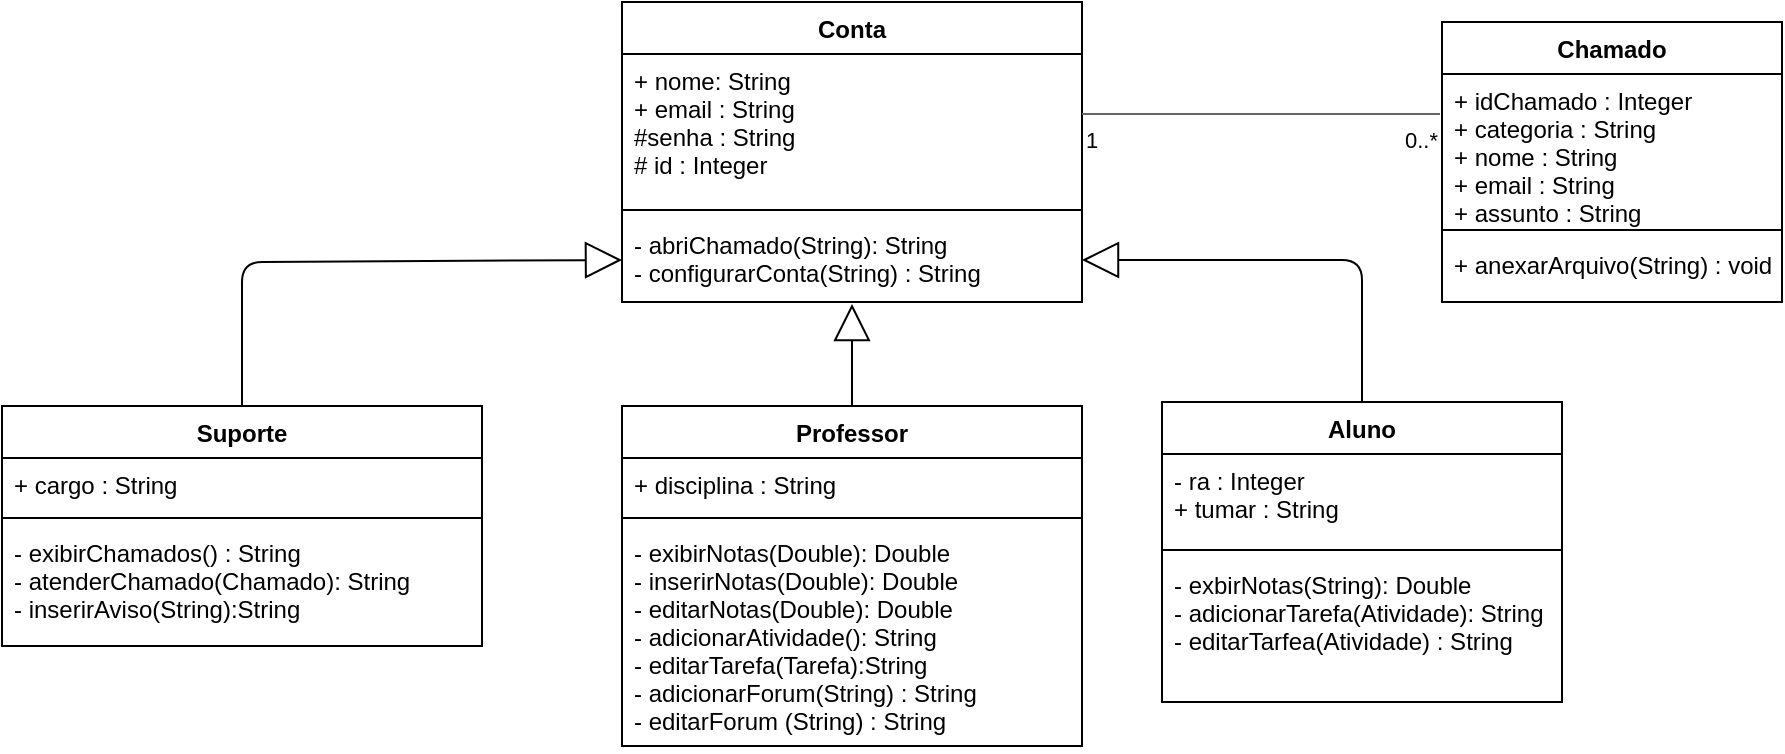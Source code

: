 <mxfile version="13.10.3" type="device"><diagram id="cWU-agOoy3wlfh3WG7QX" name="Diagram de Classe - Moodle"><mxGraphModel dx="868" dy="450" grid="1" gridSize="10" guides="1" tooltips="1" connect="1" arrows="1" fold="1" page="1" pageScale="1" pageWidth="827" pageHeight="1169" math="0" shadow="0"><root><mxCell id="0"/><mxCell id="1" parent="0"/><mxCell id="VtcBgIDo6UPUWlXHd5oy-3" value="Conta" style="swimlane;fontStyle=1;align=center;verticalAlign=top;childLayout=stackLayout;horizontal=1;startSize=26;horizontalStack=0;resizeParent=1;resizeParentMax=0;resizeLast=0;collapsible=1;marginBottom=0;" parent="1" vertex="1"><mxGeometry x="360" y="340" width="230" height="150" as="geometry"><mxRectangle x="360" y="340" width="70" height="26" as="alternateBounds"/></mxGeometry></mxCell><mxCell id="VtcBgIDo6UPUWlXHd5oy-4" value="+ nome: String&#10;+ email : String&#10;#senha : String&#10;# id : Integer" style="text;strokeColor=none;fillColor=none;align=left;verticalAlign=top;spacingLeft=4;spacingRight=4;overflow=hidden;rotatable=0;points=[[0,0.5],[1,0.5]];portConstraint=eastwest;" parent="VtcBgIDo6UPUWlXHd5oy-3" vertex="1"><mxGeometry y="26" width="230" height="74" as="geometry"/></mxCell><mxCell id="VtcBgIDo6UPUWlXHd5oy-5" value="" style="line;strokeWidth=1;fillColor=none;align=left;verticalAlign=middle;spacingTop=-1;spacingLeft=3;spacingRight=3;rotatable=0;labelPosition=right;points=[];portConstraint=eastwest;" parent="VtcBgIDo6UPUWlXHd5oy-3" vertex="1"><mxGeometry y="100" width="230" height="8" as="geometry"/></mxCell><mxCell id="VtcBgIDo6UPUWlXHd5oy-6" value="- abriChamado(String): String&#10;- configurarConta(String) : String&#10;" style="text;strokeColor=none;fillColor=none;align=left;verticalAlign=top;spacingLeft=4;spacingRight=4;overflow=hidden;rotatable=0;points=[[0,0.5],[1,0.5]];portConstraint=eastwest;" parent="VtcBgIDo6UPUWlXHd5oy-3" vertex="1"><mxGeometry y="108" width="230" height="42" as="geometry"/></mxCell><mxCell id="VtcBgIDo6UPUWlXHd5oy-20" value="Suporte" style="swimlane;fontStyle=1;align=center;verticalAlign=top;childLayout=stackLayout;horizontal=1;startSize=26;horizontalStack=0;resizeParent=1;resizeParentMax=0;resizeLast=0;collapsible=1;marginBottom=0;" parent="1" vertex="1"><mxGeometry x="50" y="542" width="240" height="120" as="geometry"/></mxCell><mxCell id="VtcBgIDo6UPUWlXHd5oy-21" value="+ cargo : String" style="text;strokeColor=none;fillColor=none;align=left;verticalAlign=top;spacingLeft=4;spacingRight=4;overflow=hidden;rotatable=0;points=[[0,0.5],[1,0.5]];portConstraint=eastwest;" parent="VtcBgIDo6UPUWlXHd5oy-20" vertex="1"><mxGeometry y="26" width="240" height="26" as="geometry"/></mxCell><mxCell id="VtcBgIDo6UPUWlXHd5oy-22" value="" style="line;strokeWidth=1;fillColor=none;align=left;verticalAlign=middle;spacingTop=-1;spacingLeft=3;spacingRight=3;rotatable=0;labelPosition=right;points=[];portConstraint=eastwest;" parent="VtcBgIDo6UPUWlXHd5oy-20" vertex="1"><mxGeometry y="52" width="240" height="8" as="geometry"/></mxCell><mxCell id="VtcBgIDo6UPUWlXHd5oy-23" value="- exibirChamados() : String&#10;- atenderChamado(Chamado): String&#10;- inserirAviso(String):String&#10;&#10;&#10;" style="text;strokeColor=none;fillColor=none;align=left;verticalAlign=top;spacingLeft=4;spacingRight=4;overflow=hidden;rotatable=0;points=[[0,0.5],[1,0.5]];portConstraint=eastwest;" parent="VtcBgIDo6UPUWlXHd5oy-20" vertex="1"><mxGeometry y="60" width="240" height="60" as="geometry"/></mxCell><mxCell id="VtcBgIDo6UPUWlXHd5oy-24" value="Professor" style="swimlane;fontStyle=1;align=center;verticalAlign=top;childLayout=stackLayout;horizontal=1;startSize=26;horizontalStack=0;resizeParent=1;resizeParentMax=0;resizeLast=0;collapsible=1;marginBottom=0;" parent="1" vertex="1"><mxGeometry x="360" y="542" width="230" height="170" as="geometry"/></mxCell><mxCell id="VtcBgIDo6UPUWlXHd5oy-25" value="+ disciplina : String" style="text;strokeColor=none;fillColor=none;align=left;verticalAlign=top;spacingLeft=4;spacingRight=4;overflow=hidden;rotatable=0;points=[[0,0.5],[1,0.5]];portConstraint=eastwest;" parent="VtcBgIDo6UPUWlXHd5oy-24" vertex="1"><mxGeometry y="26" width="230" height="26" as="geometry"/></mxCell><mxCell id="VtcBgIDo6UPUWlXHd5oy-26" value="" style="line;strokeWidth=1;fillColor=none;align=left;verticalAlign=middle;spacingTop=-1;spacingLeft=3;spacingRight=3;rotatable=0;labelPosition=right;points=[];portConstraint=eastwest;" parent="VtcBgIDo6UPUWlXHd5oy-24" vertex="1"><mxGeometry y="52" width="230" height="8" as="geometry"/></mxCell><mxCell id="VtcBgIDo6UPUWlXHd5oy-27" value="- exibirNotas(Double): Double&#10;- inserirNotas(Double): Double&#10;- editarNotas(Double): Double&#10;- adicionarAtividade(): String&#10;- editarTarefa(Tarefa):String&#10;- adicionarForum(String) : String&#10;- editarForum (String) : String&#10;&#10;" style="text;strokeColor=none;fillColor=none;align=left;verticalAlign=top;spacingLeft=4;spacingRight=4;overflow=hidden;rotatable=0;points=[[0,0.5],[1,0.5]];portConstraint=eastwest;" parent="VtcBgIDo6UPUWlXHd5oy-24" vertex="1"><mxGeometry y="60" width="230" height="110" as="geometry"/></mxCell><mxCell id="VtcBgIDo6UPUWlXHd5oy-28" value="Aluno" style="swimlane;fontStyle=1;align=center;verticalAlign=top;childLayout=stackLayout;horizontal=1;startSize=26;horizontalStack=0;resizeParent=1;resizeParentMax=0;resizeLast=0;collapsible=1;marginBottom=0;" parent="1" vertex="1"><mxGeometry x="630" y="540" width="200" height="150" as="geometry"/></mxCell><mxCell id="VtcBgIDo6UPUWlXHd5oy-29" value="- ra : Integer&#10;+ tumar : String&#10;" style="text;strokeColor=none;fillColor=none;align=left;verticalAlign=top;spacingLeft=4;spacingRight=4;overflow=hidden;rotatable=0;points=[[0,0.5],[1,0.5]];portConstraint=eastwest;" parent="VtcBgIDo6UPUWlXHd5oy-28" vertex="1"><mxGeometry y="26" width="200" height="44" as="geometry"/></mxCell><mxCell id="VtcBgIDo6UPUWlXHd5oy-30" value="" style="line;strokeWidth=1;fillColor=none;align=left;verticalAlign=middle;spacingTop=-1;spacingLeft=3;spacingRight=3;rotatable=0;labelPosition=right;points=[];portConstraint=eastwest;" parent="VtcBgIDo6UPUWlXHd5oy-28" vertex="1"><mxGeometry y="70" width="200" height="8" as="geometry"/></mxCell><mxCell id="VtcBgIDo6UPUWlXHd5oy-31" value="- exbirNotas(String): Double&#10;- adicionarTarefa(Atividade): String&#10;- editarTarfea(Atividade) : String&#10;" style="text;strokeColor=none;fillColor=none;align=left;verticalAlign=top;spacingLeft=4;spacingRight=4;overflow=hidden;rotatable=0;points=[[0,0.5],[1,0.5]];portConstraint=eastwest;" parent="VtcBgIDo6UPUWlXHd5oy-28" vertex="1"><mxGeometry y="78" width="200" height="72" as="geometry"/></mxCell><mxCell id="VtcBgIDo6UPUWlXHd5oy-33" value="" style="endArrow=block;endSize=16;endFill=0;html=1;entryX=0.5;entryY=1.024;entryDx=0;entryDy=0;entryPerimeter=0;exitX=0.5;exitY=0;exitDx=0;exitDy=0;" parent="1" source="VtcBgIDo6UPUWlXHd5oy-24" target="VtcBgIDo6UPUWlXHd5oy-6" edge="1"><mxGeometry width="160" relative="1" as="geometry"><mxPoint x="468" y="540" as="sourcePoint"/><mxPoint x="490" y="530" as="targetPoint"/></mxGeometry></mxCell><mxCell id="VtcBgIDo6UPUWlXHd5oy-34" value="" style="endArrow=block;endSize=16;endFill=0;html=1;entryX=1;entryY=0.5;entryDx=0;entryDy=0;exitX=0.5;exitY=0;exitDx=0;exitDy=0;" parent="1" source="VtcBgIDo6UPUWlXHd5oy-28" target="VtcBgIDo6UPUWlXHd5oy-6" edge="1"><mxGeometry width="160" relative="1" as="geometry"><mxPoint x="330" y="530" as="sourcePoint"/><mxPoint x="490" y="530" as="targetPoint"/><Array as="points"><mxPoint x="730" y="469"/></Array></mxGeometry></mxCell><mxCell id="VtcBgIDo6UPUWlXHd5oy-38" value="" style="endArrow=block;endSize=16;endFill=0;html=1;entryX=0;entryY=0.5;entryDx=0;entryDy=0;exitX=0.5;exitY=0;exitDx=0;exitDy=0;" parent="1" source="VtcBgIDo6UPUWlXHd5oy-20" target="VtcBgIDo6UPUWlXHd5oy-6" edge="1"><mxGeometry width="160" relative="1" as="geometry"><mxPoint x="330" y="530" as="sourcePoint"/><mxPoint x="490" y="530" as="targetPoint"/><Array as="points"><mxPoint x="170" y="470"/></Array></mxGeometry></mxCell><mxCell id="VtcBgIDo6UPUWlXHd5oy-39" value="Chamado&#10;" style="swimlane;fontStyle=1;align=center;verticalAlign=top;childLayout=stackLayout;horizontal=1;startSize=26;horizontalStack=0;resizeParent=1;resizeParentMax=0;resizeLast=0;collapsible=1;marginBottom=0;" parent="1" vertex="1"><mxGeometry x="770" y="350" width="170" height="140" as="geometry"><mxRectangle x="770" y="350" width="90" height="26" as="alternateBounds"/></mxGeometry></mxCell><mxCell id="VtcBgIDo6UPUWlXHd5oy-40" value="+ idChamado : Integer&#10;+ categoria : String&#10;+ nome : String&#10;+ email : String&#10;+ assunto : String&#10;+ descrição : String&#10;" style="text;strokeColor=none;fillColor=none;align=left;verticalAlign=top;spacingLeft=4;spacingRight=4;overflow=hidden;rotatable=0;points=[[0,0.5],[1,0.5]];portConstraint=eastwest;" parent="VtcBgIDo6UPUWlXHd5oy-39" vertex="1"><mxGeometry y="26" width="170" height="74" as="geometry"/></mxCell><mxCell id="VtcBgIDo6UPUWlXHd5oy-41" value="" style="line;strokeWidth=1;fillColor=none;align=left;verticalAlign=middle;spacingTop=-1;spacingLeft=3;spacingRight=3;rotatable=0;labelPosition=right;points=[];portConstraint=eastwest;" parent="VtcBgIDo6UPUWlXHd5oy-39" vertex="1"><mxGeometry y="100" width="170" height="8" as="geometry"/></mxCell><mxCell id="VtcBgIDo6UPUWlXHd5oy-42" value="+ anexarArquivo(String) : void" style="text;strokeColor=none;fillColor=none;align=left;verticalAlign=top;spacingLeft=4;spacingRight=4;overflow=hidden;rotatable=0;points=[[0,0.5],[1,0.5]];portConstraint=eastwest;" parent="VtcBgIDo6UPUWlXHd5oy-39" vertex="1"><mxGeometry y="108" width="170" height="32" as="geometry"/></mxCell><mxCell id="VtcBgIDo6UPUWlXHd5oy-43" value="" style="endArrow=none;html=1;endSize=12;startArrow=none;startSize=14;startFill=0;edgeStyle=orthogonalEdgeStyle;exitX=1;exitY=0.405;exitDx=0;exitDy=0;exitPerimeter=0;endFill=0;fillColor=#f5f5f5;strokeColor=#666666;" parent="1" source="VtcBgIDo6UPUWlXHd5oy-4" edge="1"><mxGeometry x="-0.106" y="7" relative="1" as="geometry"><mxPoint x="420" y="530" as="sourcePoint"/><mxPoint x="769" y="396" as="targetPoint"/><Array as="points"><mxPoint x="670" y="396"/><mxPoint x="670" y="396"/></Array><mxPoint as="offset"/></mxGeometry></mxCell><mxCell id="VtcBgIDo6UPUWlXHd5oy-44" value="1" style="edgeLabel;resizable=0;html=1;align=left;verticalAlign=top;" parent="VtcBgIDo6UPUWlXHd5oy-43" connectable="0" vertex="1"><mxGeometry x="-1" relative="1" as="geometry"/></mxCell><mxCell id="VtcBgIDo6UPUWlXHd5oy-45" value="0..*" style="edgeLabel;resizable=0;html=1;align=right;verticalAlign=top;" parent="VtcBgIDo6UPUWlXHd5oy-43" connectable="0" vertex="1"><mxGeometry x="1" relative="1" as="geometry"/></mxCell></root></mxGraphModel></diagram></mxfile>
